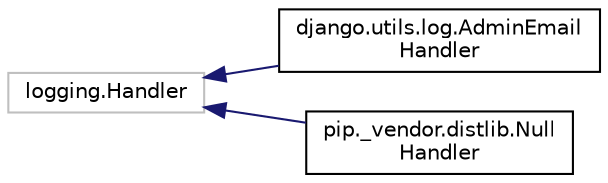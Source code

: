 digraph "Graphical Class Hierarchy"
{
 // LATEX_PDF_SIZE
  edge [fontname="Helvetica",fontsize="10",labelfontname="Helvetica",labelfontsize="10"];
  node [fontname="Helvetica",fontsize="10",shape=record];
  rankdir="LR";
  Node1756 [label="logging.Handler",height=0.2,width=0.4,color="grey75", fillcolor="white", style="filled",tooltip=" "];
  Node1756 -> Node0 [dir="back",color="midnightblue",fontsize="10",style="solid",fontname="Helvetica"];
  Node0 [label="django.utils.log.AdminEmail\lHandler",height=0.2,width=0.4,color="black", fillcolor="white", style="filled",URL="$d9/d6a/classdjango_1_1utils_1_1log_1_1_admin_email_handler.html",tooltip=" "];
  Node1756 -> Node1758 [dir="back",color="midnightblue",fontsize="10",style="solid",fontname="Helvetica"];
  Node1758 [label="pip._vendor.distlib.Null\lHandler",height=0.2,width=0.4,color="black", fillcolor="white", style="filled",URL="$d6/d15/classpip_1_1__vendor_1_1distlib_1_1_null_handler.html",tooltip=" "];
}
